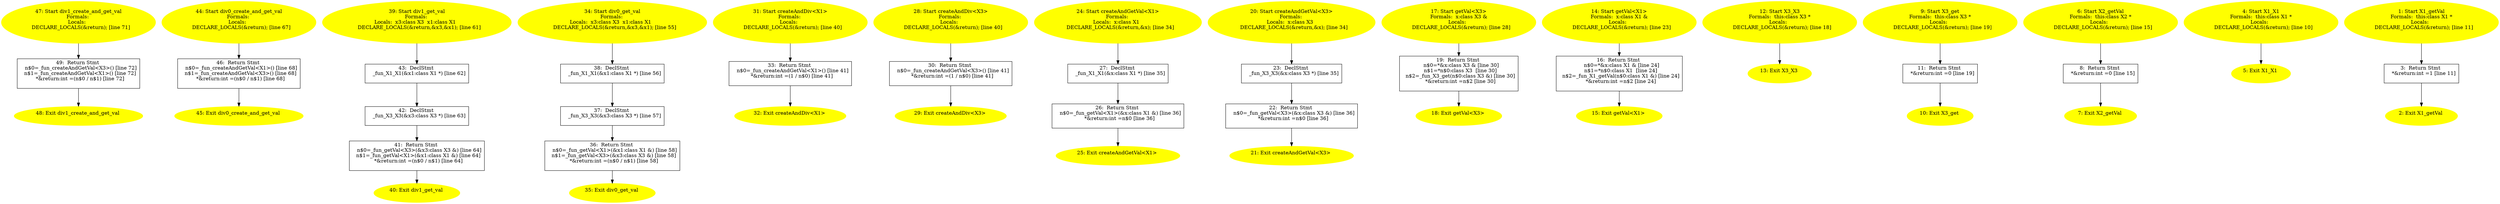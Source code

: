 /* @generated */
digraph iCFG {
49 [label="49:  Return Stmt \n   n$0=_fun_createAndGetVal<X3>() [line 72]\n  n$1=_fun_createAndGetVal<X1>() [line 72]\n  *&return:int =(n$0 / n$1) [line 72]\n " shape="box"]
	

	 49 -> 48 ;
48 [label="48: Exit div1_create_and_get_val \n  " color=yellow style=filled]
	

47 [label="47: Start div1_create_and_get_val\nFormals: \nLocals:  \n   DECLARE_LOCALS(&return); [line 71]\n " color=yellow style=filled]
	

	 47 -> 49 ;
46 [label="46:  Return Stmt \n   n$0=_fun_createAndGetVal<X1>() [line 68]\n  n$1=_fun_createAndGetVal<X3>() [line 68]\n  *&return:int =(n$0 / n$1) [line 68]\n " shape="box"]
	

	 46 -> 45 ;
45 [label="45: Exit div0_create_and_get_val \n  " color=yellow style=filled]
	

44 [label="44: Start div0_create_and_get_val\nFormals: \nLocals:  \n   DECLARE_LOCALS(&return); [line 67]\n " color=yellow style=filled]
	

	 44 -> 46 ;
43 [label="43:  DeclStmt \n   _fun_X1_X1(&x1:class X1 *) [line 62]\n " shape="box"]
	

	 43 -> 42 ;
42 [label="42:  DeclStmt \n   _fun_X3_X3(&x3:class X3 *) [line 63]\n " shape="box"]
	

	 42 -> 41 ;
41 [label="41:  Return Stmt \n   n$0=_fun_getVal<X3>(&x3:class X3 &) [line 64]\n  n$1=_fun_getVal<X1>(&x1:class X1 &) [line 64]\n  *&return:int =(n$0 / n$1) [line 64]\n " shape="box"]
	

	 41 -> 40 ;
40 [label="40: Exit div1_get_val \n  " color=yellow style=filled]
	

39 [label="39: Start div1_get_val\nFormals: \nLocals:  x3:class X3  x1:class X1  \n   DECLARE_LOCALS(&return,&x3,&x1); [line 61]\n " color=yellow style=filled]
	

	 39 -> 43 ;
38 [label="38:  DeclStmt \n   _fun_X1_X1(&x1:class X1 *) [line 56]\n " shape="box"]
	

	 38 -> 37 ;
37 [label="37:  DeclStmt \n   _fun_X3_X3(&x3:class X3 *) [line 57]\n " shape="box"]
	

	 37 -> 36 ;
36 [label="36:  Return Stmt \n   n$0=_fun_getVal<X1>(&x1:class X1 &) [line 58]\n  n$1=_fun_getVal<X3>(&x3:class X3 &) [line 58]\n  *&return:int =(n$0 / n$1) [line 58]\n " shape="box"]
	

	 36 -> 35 ;
35 [label="35: Exit div0_get_val \n  " color=yellow style=filled]
	

34 [label="34: Start div0_get_val\nFormals: \nLocals:  x3:class X3  x1:class X1  \n   DECLARE_LOCALS(&return,&x3,&x1); [line 55]\n " color=yellow style=filled]
	

	 34 -> 38 ;
33 [label="33:  Return Stmt \n   n$0=_fun_createAndGetVal<X1>() [line 41]\n  *&return:int =(1 / n$0) [line 41]\n " shape="box"]
	

	 33 -> 32 ;
32 [label="32: Exit createAndDiv<X1> \n  " color=yellow style=filled]
	

31 [label="31: Start createAndDiv<X1>\nFormals: \nLocals:  \n   DECLARE_LOCALS(&return); [line 40]\n " color=yellow style=filled]
	

	 31 -> 33 ;
30 [label="30:  Return Stmt \n   n$0=_fun_createAndGetVal<X3>() [line 41]\n  *&return:int =(1 / n$0) [line 41]\n " shape="box"]
	

	 30 -> 29 ;
29 [label="29: Exit createAndDiv<X3> \n  " color=yellow style=filled]
	

28 [label="28: Start createAndDiv<X3>\nFormals: \nLocals:  \n   DECLARE_LOCALS(&return); [line 40]\n " color=yellow style=filled]
	

	 28 -> 30 ;
27 [label="27:  DeclStmt \n   _fun_X1_X1(&x:class X1 *) [line 35]\n " shape="box"]
	

	 27 -> 26 ;
26 [label="26:  Return Stmt \n   n$0=_fun_getVal<X1>(&x:class X1 &) [line 36]\n  *&return:int =n$0 [line 36]\n " shape="box"]
	

	 26 -> 25 ;
25 [label="25: Exit createAndGetVal<X1> \n  " color=yellow style=filled]
	

24 [label="24: Start createAndGetVal<X1>\nFormals: \nLocals:  x:class X1  \n   DECLARE_LOCALS(&return,&x); [line 34]\n " color=yellow style=filled]
	

	 24 -> 27 ;
23 [label="23:  DeclStmt \n   _fun_X3_X3(&x:class X3 *) [line 35]\n " shape="box"]
	

	 23 -> 22 ;
22 [label="22:  Return Stmt \n   n$0=_fun_getVal<X3>(&x:class X3 &) [line 36]\n  *&return:int =n$0 [line 36]\n " shape="box"]
	

	 22 -> 21 ;
21 [label="21: Exit createAndGetVal<X3> \n  " color=yellow style=filled]
	

20 [label="20: Start createAndGetVal<X3>\nFormals: \nLocals:  x:class X3  \n   DECLARE_LOCALS(&return,&x); [line 34]\n " color=yellow style=filled]
	

	 20 -> 23 ;
19 [label="19:  Return Stmt \n   n$0=*&x:class X3 & [line 30]\n  n$1=*n$0:class X3  [line 30]\n  n$2=_fun_X3_get(n$0:class X3 &) [line 30]\n  *&return:int =n$2 [line 30]\n " shape="box"]
	

	 19 -> 18 ;
18 [label="18: Exit getVal<X3> \n  " color=yellow style=filled]
	

17 [label="17: Start getVal<X3>\nFormals:  x:class X3 &\nLocals:  \n   DECLARE_LOCALS(&return); [line 28]\n " color=yellow style=filled]
	

	 17 -> 19 ;
16 [label="16:  Return Stmt \n   n$0=*&x:class X1 & [line 24]\n  n$1=*n$0:class X1  [line 24]\n  n$2=_fun_X1_getVal(n$0:class X1 &) [line 24]\n  *&return:int =n$2 [line 24]\n " shape="box"]
	

	 16 -> 15 ;
15 [label="15: Exit getVal<X1> \n  " color=yellow style=filled]
	

14 [label="14: Start getVal<X1>\nFormals:  x:class X1 &\nLocals:  \n   DECLARE_LOCALS(&return); [line 23]\n " color=yellow style=filled]
	

	 14 -> 16 ;
13 [label="13: Exit X3_X3 \n  " color=yellow style=filled]
	

12 [label="12: Start X3_X3\nFormals:  this:class X3 *\nLocals:  \n   DECLARE_LOCALS(&return); [line 18]\n " color=yellow style=filled]
	

	 12 -> 13 ;
11 [label="11:  Return Stmt \n   *&return:int =0 [line 19]\n " shape="box"]
	

	 11 -> 10 ;
10 [label="10: Exit X3_get \n  " color=yellow style=filled]
	

9 [label="9: Start X3_get\nFormals:  this:class X3 *\nLocals:  \n   DECLARE_LOCALS(&return); [line 19]\n " color=yellow style=filled]
	

	 9 -> 11 ;
8 [label="8:  Return Stmt \n   *&return:int =0 [line 15]\n " shape="box"]
	

	 8 -> 7 ;
7 [label="7: Exit X2_getVal \n  " color=yellow style=filled]
	

6 [label="6: Start X2_getVal\nFormals:  this:class X2 *\nLocals:  \n   DECLARE_LOCALS(&return); [line 15]\n " color=yellow style=filled]
	

	 6 -> 8 ;
5 [label="5: Exit X1_X1 \n  " color=yellow style=filled]
	

4 [label="4: Start X1_X1\nFormals:  this:class X1 *\nLocals:  \n   DECLARE_LOCALS(&return); [line 10]\n " color=yellow style=filled]
	

	 4 -> 5 ;
3 [label="3:  Return Stmt \n   *&return:int =1 [line 11]\n " shape="box"]
	

	 3 -> 2 ;
2 [label="2: Exit X1_getVal \n  " color=yellow style=filled]
	

1 [label="1: Start X1_getVal\nFormals:  this:class X1 *\nLocals:  \n   DECLARE_LOCALS(&return); [line 11]\n " color=yellow style=filled]
	

	 1 -> 3 ;
}
